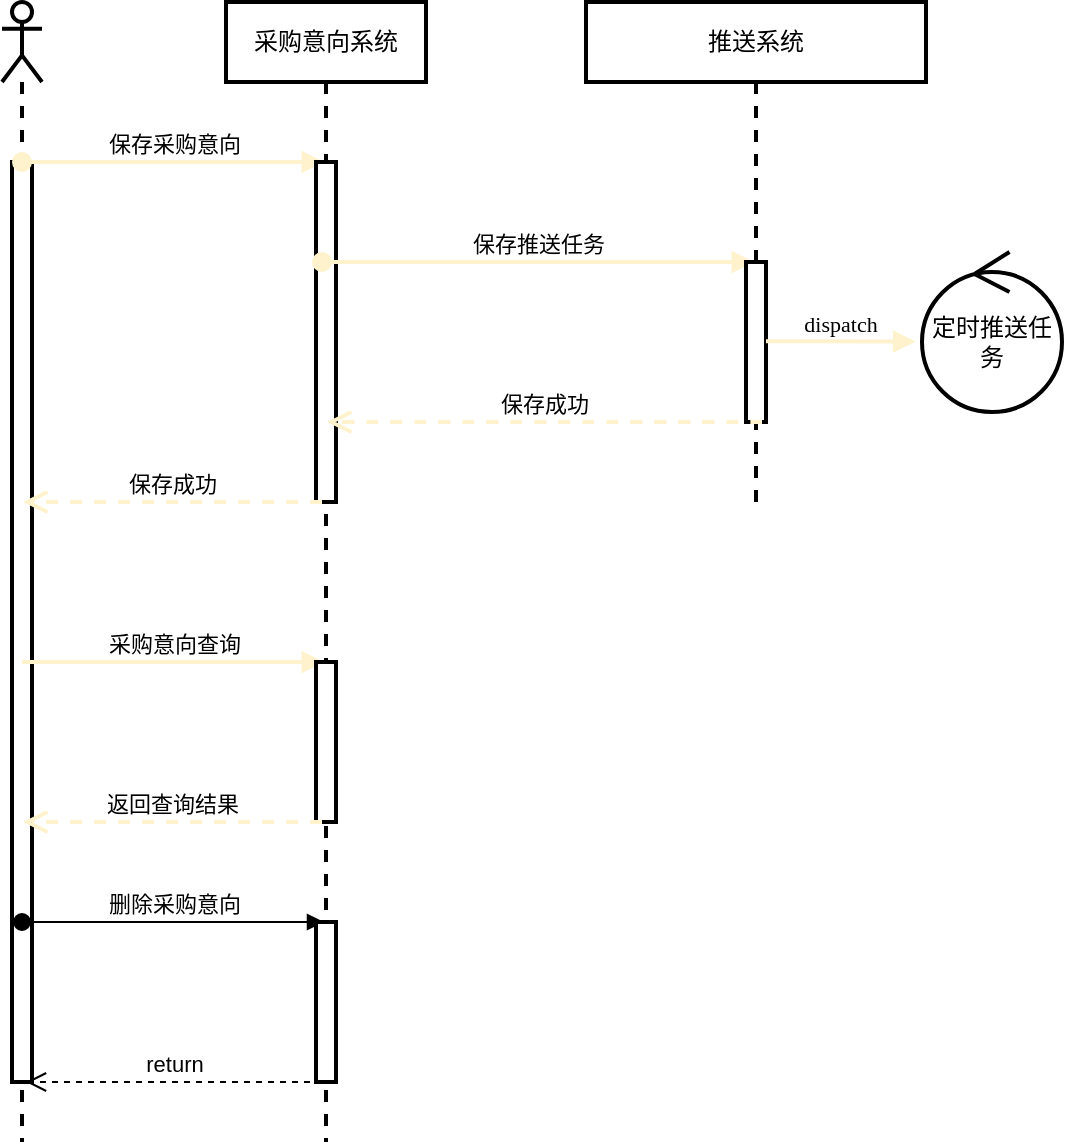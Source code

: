 <mxfile>
    <diagram id="O9XuDP-8FX_e6uJgRn8E" name="Page-1">
        <mxGraphModel dx="1122" dy="233" grid="1" gridSize="10" guides="1" tooltips="1" connect="1" arrows="1" fold="1" page="1" pageScale="1" pageWidth="100" pageHeight="100" math="0" shadow="0">
            <root>
                <mxCell id="0"/>
                <mxCell id="1" parent="0"/>
                <mxCell id="2" value="" style="shape=umlLifeline;participant=umlActor;perimeter=lifelinePerimeter;whiteSpace=wrap;html=1;container=1;collapsible=0;recursiveResize=0;verticalAlign=top;spacingTop=36;outlineConnect=0;strokeWidth=2;fontFamily=仿宋;" vertex="1" parent="1">
                    <mxGeometry x="-130" y="260" width="20" height="570" as="geometry"/>
                </mxCell>
                <mxCell id="3" value="" style="html=1;points=[];perimeter=orthogonalPerimeter;strokeWidth=2;fontFamily=仿宋;" vertex="1" parent="2">
                    <mxGeometry x="5" y="80" width="10" height="460" as="geometry"/>
                </mxCell>
                <mxCell id="4" value="保存采购意向" style="html=1;verticalAlign=bottom;startArrow=oval;startFill=1;endArrow=block;startSize=8;strokeColor=#fff2cc;strokeWidth=2;fontFamily=仿宋;" edge="1" parent="2" target="6">
                    <mxGeometry width="60" relative="1" as="geometry">
                        <mxPoint x="10" y="80" as="sourcePoint"/>
                        <mxPoint x="220" y="80" as="targetPoint"/>
                    </mxGeometry>
                </mxCell>
                <mxCell id="5" value="采购意向查询" style="html=1;verticalAlign=bottom;endArrow=block;strokeColor=#fff2cc;strokeWidth=2;fontFamily=仿宋;curved=1;" edge="1" parent="2" target="6">
                    <mxGeometry width="80" relative="1" as="geometry">
                        <mxPoint x="10" y="330" as="sourcePoint"/>
                        <mxPoint x="90" y="330" as="targetPoint"/>
                    </mxGeometry>
                </mxCell>
                <mxCell id="18" value="删除采购意向" style="html=1;verticalAlign=bottom;startArrow=oval;startFill=1;endArrow=block;startSize=8;" edge="1" parent="2" target="6">
                    <mxGeometry width="60" relative="1" as="geometry">
                        <mxPoint x="10" y="460" as="sourcePoint"/>
                        <mxPoint x="70" y="460" as="targetPoint"/>
                    </mxGeometry>
                </mxCell>
                <mxCell id="6" value="采购意向系统" style="shape=umlLifeline;perimeter=lifelinePerimeter;whiteSpace=wrap;html=1;container=1;collapsible=0;recursiveResize=0;outlineConnect=0;strokeWidth=2;fontFamily=仿宋;" vertex="1" parent="1">
                    <mxGeometry x="-18" y="260" width="100" height="570" as="geometry"/>
                </mxCell>
                <mxCell id="7" value="" style="html=1;points=[];perimeter=orthogonalPerimeter;strokeWidth=2;fontFamily=仿宋;" vertex="1" parent="6">
                    <mxGeometry x="45" y="80" width="10" height="170" as="geometry"/>
                </mxCell>
                <mxCell id="8" value="" style="html=1;points=[];perimeter=orthogonalPerimeter;strokeWidth=2;fontFamily=仿宋;" vertex="1" parent="6">
                    <mxGeometry x="45" y="330" width="10" height="80" as="geometry"/>
                </mxCell>
                <mxCell id="9" value="保存推送任务" style="html=1;verticalAlign=bottom;startArrow=oval;startFill=1;endArrow=block;startSize=8;strokeColor=#fff2cc;strokeWidth=2;fontFamily=仿宋;" edge="1" parent="6" target="11">
                    <mxGeometry width="60" relative="1" as="geometry">
                        <mxPoint x="48" y="130" as="sourcePoint"/>
                        <mxPoint x="108" y="130" as="targetPoint"/>
                    </mxGeometry>
                </mxCell>
                <mxCell id="17" value="" style="html=1;points=[];perimeter=orthogonalPerimeter;strokeWidth=2;fontFamily=仿宋;" vertex="1" parent="6">
                    <mxGeometry x="45" y="460" width="10" height="80" as="geometry"/>
                </mxCell>
                <mxCell id="10" value="定时推送任务" style="ellipse;shape=umlControl;whiteSpace=wrap;html=1;strokeWidth=2;fontFamily=仿宋;" vertex="1" parent="1">
                    <mxGeometry x="330" y="385" width="70" height="80" as="geometry"/>
                </mxCell>
                <mxCell id="11" value="推送系统" style="shape=umlLifeline;perimeter=lifelinePerimeter;whiteSpace=wrap;html=1;container=1;collapsible=0;recursiveResize=0;outlineConnect=0;strokeWidth=2;fontFamily=仿宋;" vertex="1" parent="1">
                    <mxGeometry x="162" y="260" width="170" height="250" as="geometry"/>
                </mxCell>
                <mxCell id="12" value="" style="html=1;points=[];perimeter=orthogonalPerimeter;strokeWidth=2;fontFamily=仿宋;" vertex="1" parent="11">
                    <mxGeometry x="80" y="130" width="10" height="80" as="geometry"/>
                </mxCell>
                <mxCell id="13" value="dispatch" style="html=1;verticalAlign=bottom;endArrow=block;entryX=-0.047;entryY=0.56;strokeColor=#fff2cc;strokeWidth=2;fontFamily=仿宋;curved=1;entryDx=0;entryDy=0;entryPerimeter=0;" edge="1" parent="11" target="10">
                    <mxGeometry relative="1" as="geometry">
                        <mxPoint x="90" y="169.58" as="sourcePoint"/>
                        <mxPoint x="160" y="169.58" as="targetPoint"/>
                    </mxGeometry>
                </mxCell>
                <mxCell id="14" value="保存成功" style="html=1;verticalAlign=bottom;endArrow=open;dashed=1;endSize=8;strokeColor=#fff2cc;strokeWidth=2;fontFamily=仿宋;curved=1;" edge="1" parent="11" target="6">
                    <mxGeometry relative="1" as="geometry">
                        <mxPoint x="88" y="210" as="sourcePoint"/>
                        <mxPoint x="8" y="210" as="targetPoint"/>
                    </mxGeometry>
                </mxCell>
                <mxCell id="15" value="保存成功" style="html=1;verticalAlign=bottom;endArrow=open;dashed=1;endSize=8;strokeColor=#fff2cc;strokeWidth=2;fontFamily=仿宋;curved=1;" edge="1" parent="1" target="2">
                    <mxGeometry relative="1" as="geometry">
                        <mxPoint x="30" y="510" as="sourcePoint"/>
                        <mxPoint x="-50" y="510" as="targetPoint"/>
                    </mxGeometry>
                </mxCell>
                <mxCell id="16" value="返回查询结果" style="html=1;verticalAlign=bottom;endArrow=open;dashed=1;endSize=8;strokeColor=#fff2cc;strokeWidth=2;fontFamily=仿宋;curved=1;" edge="1" parent="1" target="2">
                    <mxGeometry relative="1" as="geometry">
                        <mxPoint x="30" y="670" as="sourcePoint"/>
                        <mxPoint x="-50" y="670" as="targetPoint"/>
                    </mxGeometry>
                </mxCell>
                <mxCell id="19" value="return" style="html=1;verticalAlign=bottom;endArrow=open;dashed=1;endSize=8;entryX=0.7;entryY=1;entryDx=0;entryDy=0;entryPerimeter=0;" edge="1" parent="1" target="3">
                    <mxGeometry relative="1" as="geometry">
                        <mxPoint x="30" y="800" as="sourcePoint"/>
                        <mxPoint x="-50" y="800" as="targetPoint"/>
                    </mxGeometry>
                </mxCell>
            </root>
        </mxGraphModel>
    </diagram>
</mxfile>